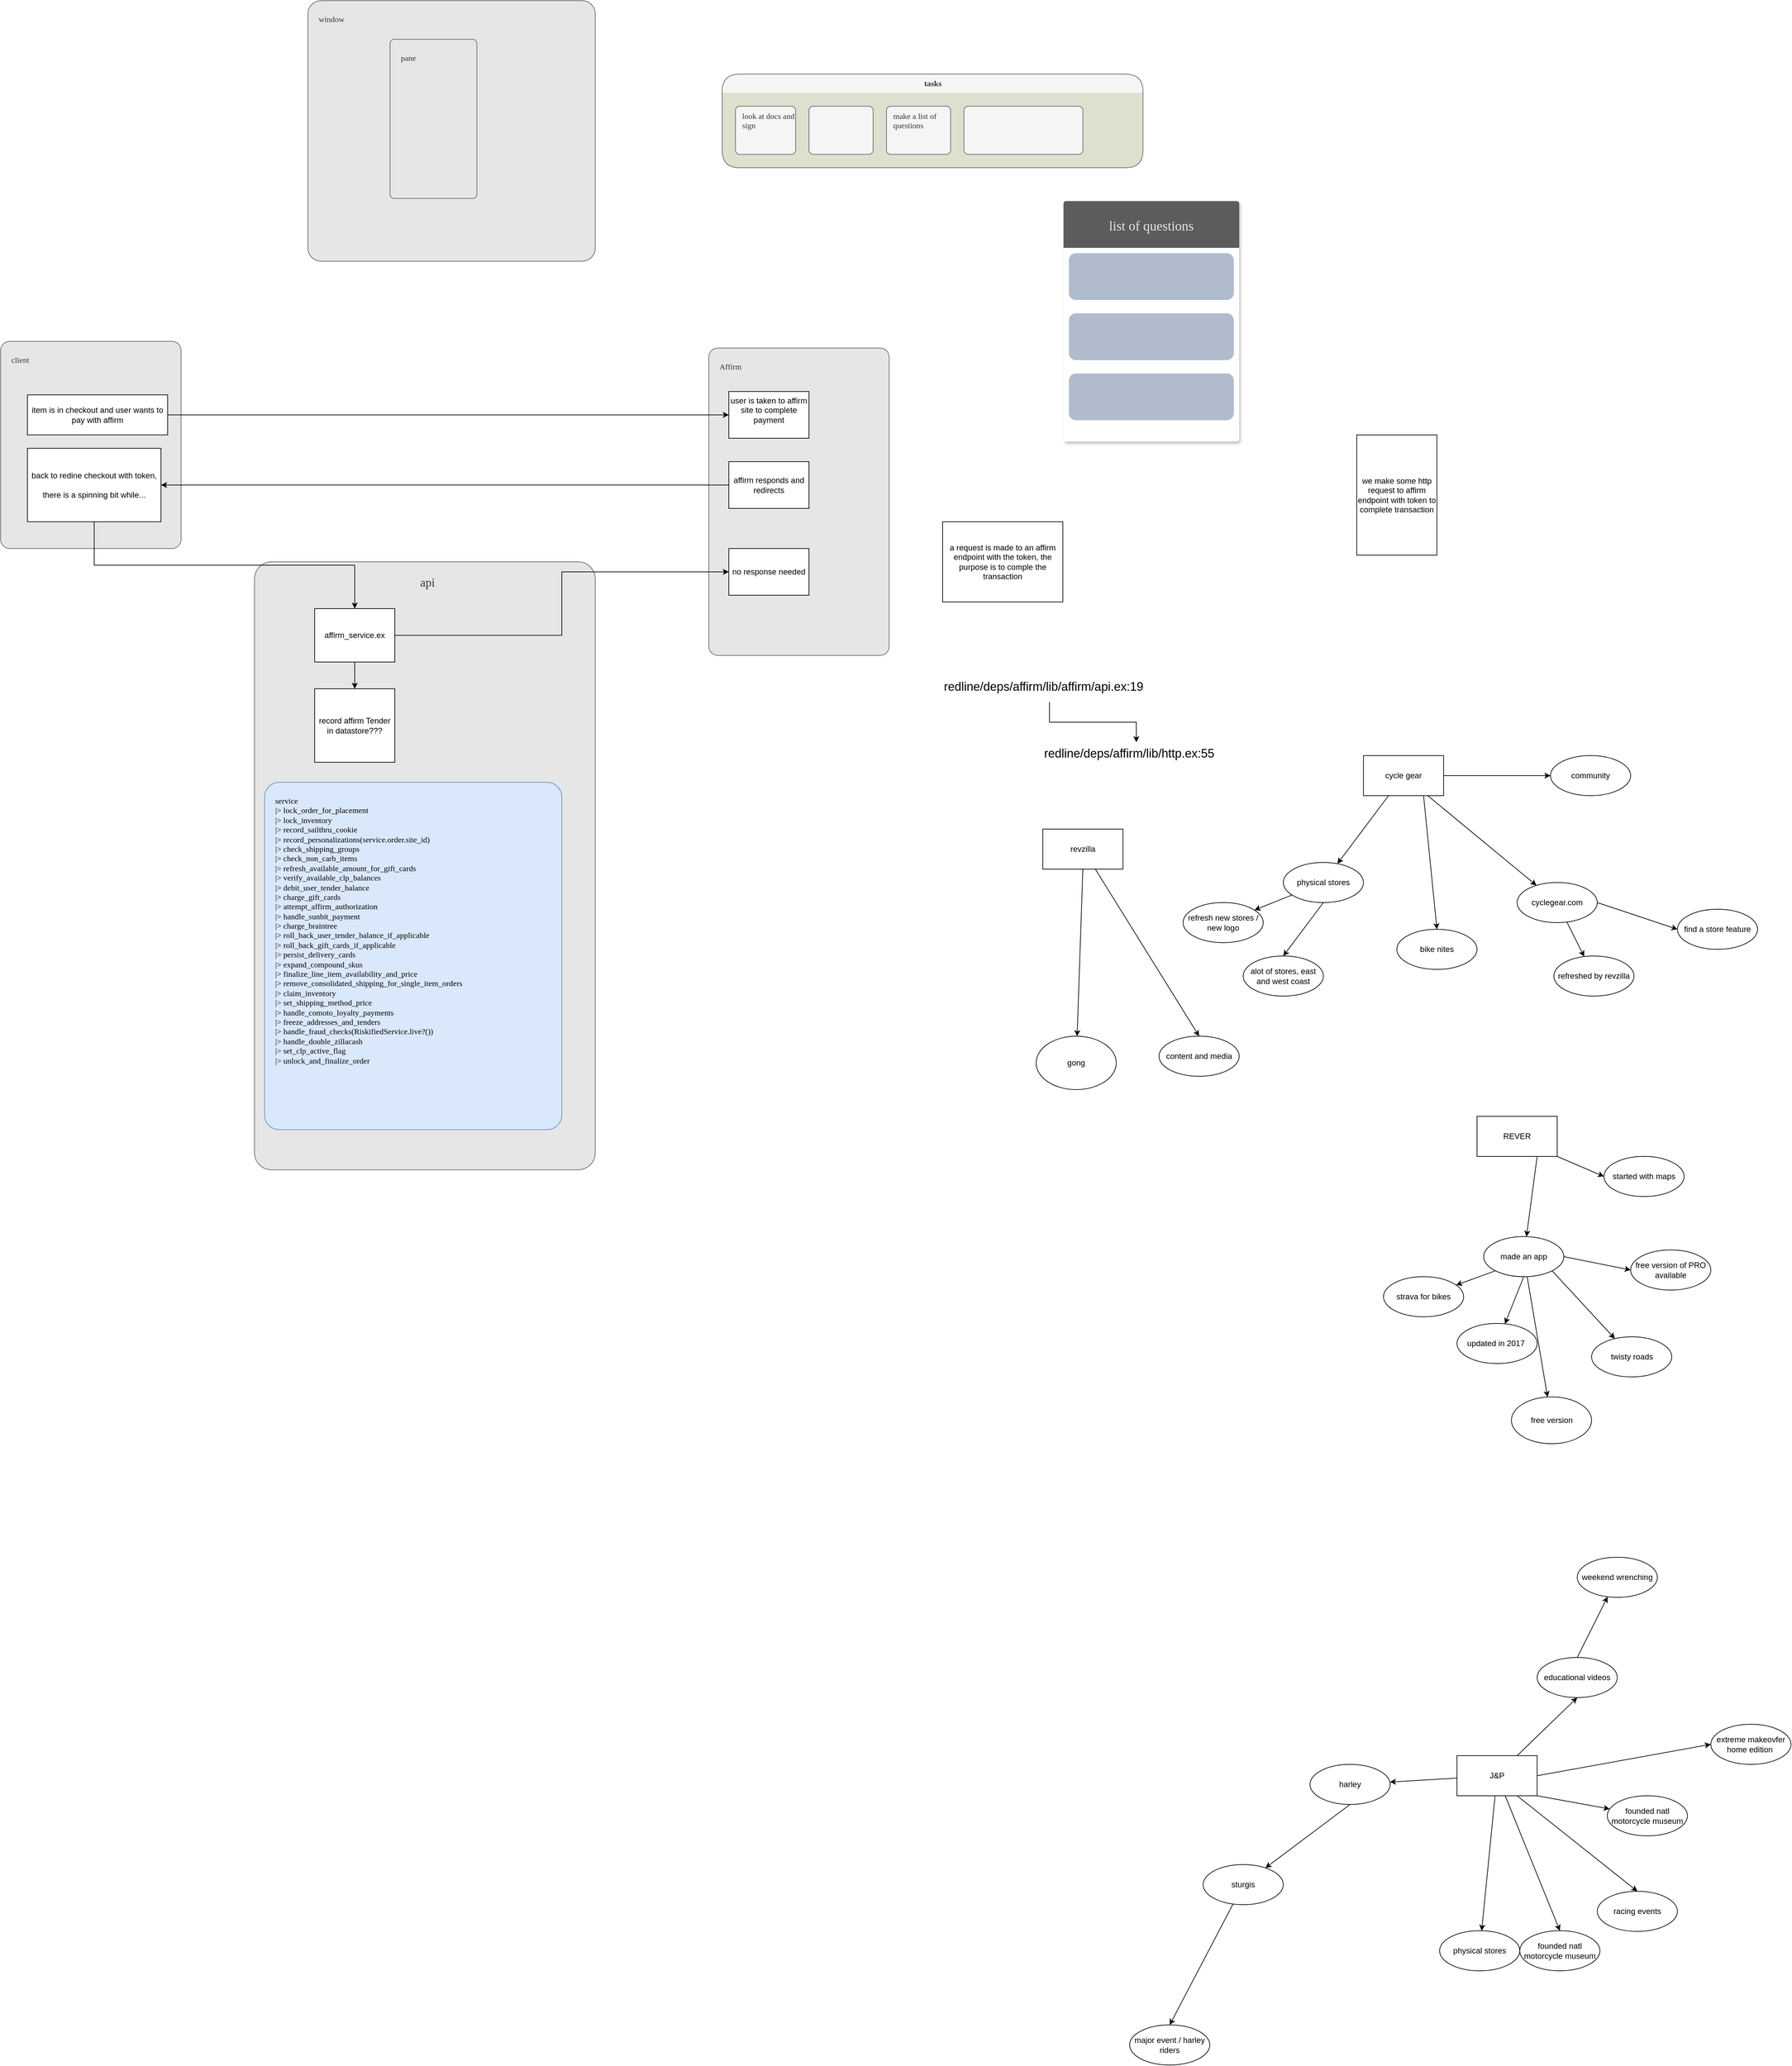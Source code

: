 <mxfile version="14.8.6" type="github" pages="2">
  <diagram id="C5RBs43oDa-KdzZeNtuy" name="Page-1">
    <mxGraphModel dx="3220" dy="1247" grid="1" gridSize="10" guides="1" tooltips="1" connect="1" arrows="1" fold="1" page="1" pageScale="1" pageWidth="850" pageHeight="1100" math="0" shadow="0">
      <root>
        <mxCell id="WIyWlLk6GJQsqaUBKTNV-0" />
        <mxCell id="WIyWlLk6GJQsqaUBKTNV-1" parent="WIyWlLk6GJQsqaUBKTNV-0" />
        <mxCell id="ucrQczX7VRWxjf42sCM8-0" value="window" style="rounded=1;whiteSpace=wrap;html=1;fontStyle=0;arcSize=5;align=left;verticalAlign=top;spacingLeft=8;spacingTop=8;fontSize=12;fontColor=#333333;strokeColor=#666666;fillColor=#E6E6E6;spacingBottom=16;spacing=8;container=1;dropTarget=1;recursiveResize=1;collapsible=0;fontFamily=Merriweather sans;fontSource=https%3A%2F%2Ffonts.googleapis.com%2Fcss%3Ffamily%3DMerriweather%2Bsans;" parent="WIyWlLk6GJQsqaUBKTNV-1" vertex="1">
          <mxGeometry x="70" y="90" width="430" height="390" as="geometry" />
        </mxCell>
        <mxCell id="ucrQczX7VRWxjf42sCM8-2" value="pane" style="rounded=1;whiteSpace=wrap;html=1;fontStyle=0;arcSize=5;align=left;verticalAlign=top;spacingLeft=8;spacingTop=8;fontSize=12;fontColor=#333333;strokeColor=#666666;fillColor=#E6E6E6;spacingBottom=16;spacing=8;container=1;dropTarget=1;recursiveResize=0;collapsible=0;fontFamily=Merriweather sans;fontSource=https%3A%2F%2Ffonts.googleapis.com%2Fcss%3Ffamily%3DMerriweather%2Bsans;" parent="ucrQczX7VRWxjf42sCM8-0" vertex="1">
          <mxGeometry x="122.862" y="57.778" width="130.0" height="238.333" as="geometry" />
        </mxCell>
        <mxCell id="ucrQczX7VRWxjf42sCM8-10" value="tasks" style="swimlane;html=1;startSize=28;horizontal=1;childLayout=stackLayout;stackBorder=20;stackSpacing=20;resizeLast=0;resizeParent=1;fillColor=#f5f5f5;align=center;verticalAlign=middle;swimlaneLine=0;connectable=0;allowArrows=0;metaEdit=0;fontColor=#333333;strokeColor=#666666;swimlaneFillColor=#DCE0CE;resizeWidth=1;resizeHeight=1;autosize=1;collapsible=0;rounded=1;fontFamily=Merriweather sans;fontSource=https%3A%2F%2Ffonts.googleapis.com%2Fcss%3Ffamily%3DMerriweather%2Bsans;arcSize=31;" parent="WIyWlLk6GJQsqaUBKTNV-1" vertex="1">
          <mxGeometry x="690" y="200" width="630" height="140" as="geometry" />
        </mxCell>
        <mxCell id="ucrQczX7VRWxjf42sCM8-11" value="look at docs and sign" style="rounded=1;whiteSpace=wrap;html=1;fontSize=12;startSize=0;align=left;shadow=0;fontFamily=Merriweather sans;fontStyle=0;verticalAlign=top;strokeColor=#666666;fillColor=#f5f5f5;spacingTop=1;spacingLeft=8;arcSize=9;fontSource=https%3A%2F%2Ffonts.googleapis.com%2Fcss%3Ffamily%3DMerriweather%2Bsans;fontColor=#333333;" parent="ucrQczX7VRWxjf42sCM8-10" vertex="1">
          <mxGeometry x="20" y="48" width="90" height="72" as="geometry" />
        </mxCell>
        <mxCell id="ucrQczX7VRWxjf42sCM8-13" value="" style="rounded=1;whiteSpace=wrap;html=1;fontSize=12;startSize=0;align=left;labelPosition=center;verticalLabelPosition=middle;verticalAlign=top;shadow=0;fontFamily=Merriweather sans;fontStyle=0;strokeColor=#666666;fillColor=#f5f5f5;arcSize=9;spacingTop=1;spacingLeft=8;fontSource=https%3A%2F%2Ffonts.googleapis.com%2Fcss%3Ffamily%3DMerriweather%2Bsans;fontColor=#333333;" parent="ucrQczX7VRWxjf42sCM8-10" vertex="1">
          <mxGeometry x="130" y="48" width="96" height="72" as="geometry" />
        </mxCell>
        <mxCell id="ucrQczX7VRWxjf42sCM8-12" value="make a list of questions" style="rounded=1;whiteSpace=wrap;html=1;fontSize=12;startSize=0;align=left;labelPosition=center;verticalLabelPosition=middle;verticalAlign=top;shadow=0;fontFamily=Merriweather sans;fontStyle=0;strokeColor=#666666;fillColor=#f5f5f5;arcSize=9;spacingTop=1;spacingLeft=8;fontSource=https%3A%2F%2Ffonts.googleapis.com%2Fcss%3Ffamily%3DMerriweather%2Bsans;fontColor=#333333;" parent="ucrQczX7VRWxjf42sCM8-10" vertex="1">
          <mxGeometry x="246" y="48" width="96" height="72" as="geometry" />
        </mxCell>
        <mxCell id="ucrQczX7VRWxjf42sCM8-14" value="" style="rounded=1;whiteSpace=wrap;html=1;fontSize=12;startSize=0;align=left;shadow=0;fontFamily=Merriweather sans;fontStyle=0;verticalAlign=top;strokeColor=#666666;fillColor=#f5f5f5;spacingTop=1;spacingLeft=8;arcSize=9;fontSource=https%3A%2F%2Ffonts.googleapis.com%2Fcss%3Ffamily%3DMerriweather%2Bsans;fontColor=#333333;" parent="ucrQczX7VRWxjf42sCM8-10" vertex="1">
          <mxGeometry x="362" y="48" width="178" height="72" as="geometry" />
        </mxCell>
        <mxCell id="ucrQczX7VRWxjf42sCM8-1" value="client" style="rounded=1;whiteSpace=wrap;html=1;fontStyle=0;arcSize=5;align=left;verticalAlign=top;spacingLeft=8;spacingTop=8;fontSize=12;fontColor=#333333;strokeColor=#666666;fillColor=#E6E6E6;spacingBottom=16;spacing=8;container=1;dropTarget=1;recursiveResize=0;collapsible=0;fontFamily=Merriweather sans;fontSource=https%3A%2F%2Ffonts.googleapis.com%2Fcss%3Ffamily%3DMerriweather%2Bsans;" parent="WIyWlLk6GJQsqaUBKTNV-1" vertex="1">
          <mxGeometry x="-390" y="600" width="270" height="310" as="geometry" />
        </mxCell>
        <mxCell id="HGGsZnnmCe_OoL_0t8II-2" value="item is in checkout and user wants to pay with affirm" style="rounded=0;whiteSpace=wrap;html=1;" vertex="1" parent="ucrQczX7VRWxjf42sCM8-1">
          <mxGeometry x="40" y="80" width="210" height="60" as="geometry" />
        </mxCell>
        <mxCell id="HGGsZnnmCe_OoL_0t8II-5" value="&lt;div&gt;back to redine checkout with token,&lt;/div&gt;&lt;div&gt;&lt;br&gt;&lt;/div&gt;&lt;div&gt;there is a spinning bit while...&lt;br&gt;&lt;/div&gt;" style="rounded=0;whiteSpace=wrap;html=1;" vertex="1" parent="ucrQczX7VRWxjf42sCM8-1">
          <mxGeometry x="40" y="160" width="200" height="110" as="geometry" />
        </mxCell>
        <mxCell id="ucrQczX7VRWxjf42sCM8-15" value="list of questions" style="swimlane;html=0;startSize=70;childLayout=stackLayout;horizontalStack=0;stackBorder=8;stackSpacing=20;resizeLast=0;resizeParent=1;swimlaneLine=0;swimlaneFillColor=#ffffff;dropTarget=1;collapsible=0;container=1;verticalAlign=middle;fontSize=20;fontStyle=0;labelPosition=center;verticalLabelPosition=middle;align=center;fillColor=#5C5C5C;rounded=1;arcSize=2;fontColor=#E6E6E6;autosize=0;strokeWidth=6;perimeterSpacing=1;horizontal=1;allowArrows=0;strokeColor=none;shadow=1;fontFamily=Merriweather sans;fontSource=https%3A%2F%2Ffonts.googleapis.com%2Fcss%3Ffamily%3DMerriweather%2Bsans;" parent="WIyWlLk6GJQsqaUBKTNV-1" vertex="1">
          <mxGeometry x="1201" y="390" width="263" height="360" as="geometry" />
        </mxCell>
        <mxCell id="ucrQczX7VRWxjf42sCM8-21" value="" style="rounded=1;whiteSpace=wrap;html=1;fontSize=12;align=left;strokeColor=none;fillColor=#B0BCCC;verticalAlign=top;" parent="ucrQczX7VRWxjf42sCM8-15" vertex="1">
          <mxGeometry x="8" y="78" width="247" height="70" as="geometry" />
        </mxCell>
        <mxCell id="ucrQczX7VRWxjf42sCM8-18" value="" style="rounded=1;whiteSpace=wrap;html=1;fontSize=12;align=left;strokeColor=none;fillColor=#B0BCCC;verticalAlign=top;" parent="ucrQczX7VRWxjf42sCM8-15" vertex="1">
          <mxGeometry x="8" y="168" width="247" height="70" as="geometry" />
        </mxCell>
        <mxCell id="ucrQczX7VRWxjf42sCM8-20" value="" style="rounded=1;whiteSpace=wrap;html=1;fontSize=12;align=left;strokeColor=none;fillColor=#B0BCCC;verticalAlign=top;" parent="ucrQczX7VRWxjf42sCM8-15" vertex="1">
          <mxGeometry x="8" y="258" width="247" height="70" as="geometry" />
        </mxCell>
        <mxCell id="CDL5uqWcp8OkEE5-c-8O-3" style="rounded=0;orthogonalLoop=1;jettySize=auto;html=1;exitX=0.5;exitY=1;exitDx=0;exitDy=0;" parent="WIyWlLk6GJQsqaUBKTNV-1" source="CDL5uqWcp8OkEE5-c-8O-0" target="CDL5uqWcp8OkEE5-c-8O-2" edge="1">
          <mxGeometry relative="1" as="geometry" />
        </mxCell>
        <mxCell id="CDL5uqWcp8OkEE5-c-8O-5" style="edgeStyle=none;rounded=0;orthogonalLoop=1;jettySize=auto;html=1;entryX=0.5;entryY=0;entryDx=0;entryDy=0;" parent="WIyWlLk6GJQsqaUBKTNV-1" source="CDL5uqWcp8OkEE5-c-8O-0" target="CDL5uqWcp8OkEE5-c-8O-4" edge="1">
          <mxGeometry relative="1" as="geometry" />
        </mxCell>
        <mxCell id="CDL5uqWcp8OkEE5-c-8O-0" value="revzilla&lt;br&gt;" style="rounded=0;whiteSpace=wrap;html=1;" parent="WIyWlLk6GJQsqaUBKTNV-1" vertex="1">
          <mxGeometry x="1170" y="1330" width="120" height="60" as="geometry" />
        </mxCell>
        <mxCell id="CDL5uqWcp8OkEE5-c-8O-2" value="gong&lt;br&gt;" style="ellipse;whiteSpace=wrap;html=1;fontFamily=Helvetica;fontSize=12;fontColor=#000000;align=center;strokeColor=#000000;fillColor=#ffffff;" parent="WIyWlLk6GJQsqaUBKTNV-1" vertex="1">
          <mxGeometry x="1160" y="1640" width="120" height="80" as="geometry" />
        </mxCell>
        <mxCell id="CDL5uqWcp8OkEE5-c-8O-4" value="content and media" style="ellipse;whiteSpace=wrap;html=1;fontFamily=Helvetica;fontSize=12;fontColor=#000000;align=center;strokeColor=#000000;fillColor=#ffffff;" parent="WIyWlLk6GJQsqaUBKTNV-1" vertex="1">
          <mxGeometry x="1344" y="1640" width="120" height="60" as="geometry" />
        </mxCell>
        <mxCell id="CDL5uqWcp8OkEE5-c-8O-9" value="" style="edgeStyle=none;rounded=0;orthogonalLoop=1;jettySize=auto;html=1;" parent="WIyWlLk6GJQsqaUBKTNV-1" source="CDL5uqWcp8OkEE5-c-8O-6" target="CDL5uqWcp8OkEE5-c-8O-8" edge="1">
          <mxGeometry relative="1" as="geometry" />
        </mxCell>
        <mxCell id="CDL5uqWcp8OkEE5-c-8O-13" style="edgeStyle=none;rounded=0;orthogonalLoop=1;jettySize=auto;html=1;exitX=0.75;exitY=1;exitDx=0;exitDy=0;entryX=0.5;entryY=0;entryDx=0;entryDy=0;" parent="WIyWlLk6GJQsqaUBKTNV-1" source="CDL5uqWcp8OkEE5-c-8O-6" target="CDL5uqWcp8OkEE5-c-8O-10" edge="1">
          <mxGeometry relative="1" as="geometry" />
        </mxCell>
        <mxCell id="CDL5uqWcp8OkEE5-c-8O-17" style="edgeStyle=none;rounded=0;orthogonalLoop=1;jettySize=auto;html=1;entryX=0;entryY=0.5;entryDx=0;entryDy=0;" parent="WIyWlLk6GJQsqaUBKTNV-1" source="CDL5uqWcp8OkEE5-c-8O-6" target="CDL5uqWcp8OkEE5-c-8O-11" edge="1">
          <mxGeometry relative="1" as="geometry" />
        </mxCell>
        <mxCell id="CDL5uqWcp8OkEE5-c-8O-19" value="" style="edgeStyle=none;rounded=0;orthogonalLoop=1;jettySize=auto;html=1;" parent="WIyWlLk6GJQsqaUBKTNV-1" source="CDL5uqWcp8OkEE5-c-8O-6" target="CDL5uqWcp8OkEE5-c-8O-18" edge="1">
          <mxGeometry relative="1" as="geometry" />
        </mxCell>
        <mxCell id="CDL5uqWcp8OkEE5-c-8O-6" value="cycle gear" style="rounded=0;whiteSpace=wrap;html=1;" parent="WIyWlLk6GJQsqaUBKTNV-1" vertex="1">
          <mxGeometry x="1650" y="1220" width="120" height="60" as="geometry" />
        </mxCell>
        <mxCell id="CDL5uqWcp8OkEE5-c-8O-14" style="edgeStyle=none;rounded=0;orthogonalLoop=1;jettySize=auto;html=1;exitX=0.5;exitY=1;exitDx=0;exitDy=0;entryX=0.5;entryY=0;entryDx=0;entryDy=0;" parent="WIyWlLk6GJQsqaUBKTNV-1" source="CDL5uqWcp8OkEE5-c-8O-8" target="CDL5uqWcp8OkEE5-c-8O-12" edge="1">
          <mxGeometry relative="1" as="geometry" />
        </mxCell>
        <mxCell id="CDL5uqWcp8OkEE5-c-8O-25" value="" style="edgeStyle=none;rounded=0;orthogonalLoop=1;jettySize=auto;html=1;" parent="WIyWlLk6GJQsqaUBKTNV-1" source="CDL5uqWcp8OkEE5-c-8O-8" target="CDL5uqWcp8OkEE5-c-8O-24" edge="1">
          <mxGeometry relative="1" as="geometry" />
        </mxCell>
        <mxCell id="CDL5uqWcp8OkEE5-c-8O-8" value="physical stores" style="ellipse;whiteSpace=wrap;html=1;rounded=0;" parent="WIyWlLk6GJQsqaUBKTNV-1" vertex="1">
          <mxGeometry x="1530" y="1380" width="120" height="60" as="geometry" />
        </mxCell>
        <mxCell id="CDL5uqWcp8OkEE5-c-8O-10" value="bike nites" style="ellipse;whiteSpace=wrap;html=1;rounded=0;" parent="WIyWlLk6GJQsqaUBKTNV-1" vertex="1">
          <mxGeometry x="1700" y="1480" width="120" height="60" as="geometry" />
        </mxCell>
        <mxCell id="CDL5uqWcp8OkEE5-c-8O-11" value="community" style="ellipse;whiteSpace=wrap;html=1;rounded=0;" parent="WIyWlLk6GJQsqaUBKTNV-1" vertex="1">
          <mxGeometry x="1930" y="1220" width="120" height="60" as="geometry" />
        </mxCell>
        <mxCell id="CDL5uqWcp8OkEE5-c-8O-12" value="alot of stores, east and west coast" style="ellipse;whiteSpace=wrap;html=1;rounded=0;" parent="WIyWlLk6GJQsqaUBKTNV-1" vertex="1">
          <mxGeometry x="1470" y="1520" width="120" height="60" as="geometry" />
        </mxCell>
        <mxCell id="CDL5uqWcp8OkEE5-c-8O-21" value="" style="edgeStyle=none;rounded=0;orthogonalLoop=1;jettySize=auto;html=1;" parent="WIyWlLk6GJQsqaUBKTNV-1" source="CDL5uqWcp8OkEE5-c-8O-18" target="CDL5uqWcp8OkEE5-c-8O-20" edge="1">
          <mxGeometry relative="1" as="geometry" />
        </mxCell>
        <mxCell id="CDL5uqWcp8OkEE5-c-8O-23" style="edgeStyle=none;rounded=0;orthogonalLoop=1;jettySize=auto;html=1;exitX=1;exitY=0.5;exitDx=0;exitDy=0;entryX=0;entryY=0.5;entryDx=0;entryDy=0;" parent="WIyWlLk6GJQsqaUBKTNV-1" source="CDL5uqWcp8OkEE5-c-8O-18" target="CDL5uqWcp8OkEE5-c-8O-22" edge="1">
          <mxGeometry relative="1" as="geometry" />
        </mxCell>
        <mxCell id="CDL5uqWcp8OkEE5-c-8O-18" value="cyclegear.com" style="ellipse;whiteSpace=wrap;html=1;rounded=0;" parent="WIyWlLk6GJQsqaUBKTNV-1" vertex="1">
          <mxGeometry x="1880" y="1410" width="120" height="60" as="geometry" />
        </mxCell>
        <mxCell id="CDL5uqWcp8OkEE5-c-8O-20" value="refreshed by revzilla" style="ellipse;whiteSpace=wrap;html=1;rounded=0;" parent="WIyWlLk6GJQsqaUBKTNV-1" vertex="1">
          <mxGeometry x="1935" y="1520" width="120" height="60" as="geometry" />
        </mxCell>
        <mxCell id="CDL5uqWcp8OkEE5-c-8O-22" value="find a store feature" style="ellipse;whiteSpace=wrap;html=1;rounded=0;" parent="WIyWlLk6GJQsqaUBKTNV-1" vertex="1">
          <mxGeometry x="2120" y="1450" width="120" height="60" as="geometry" />
        </mxCell>
        <mxCell id="CDL5uqWcp8OkEE5-c-8O-24" value="refresh new stores / new logo" style="ellipse;whiteSpace=wrap;html=1;rounded=0;" parent="WIyWlLk6GJQsqaUBKTNV-1" vertex="1">
          <mxGeometry x="1380" y="1440" width="120" height="60" as="geometry" />
        </mxCell>
        <mxCell id="CDL5uqWcp8OkEE5-c-8O-28" value="" style="edgeStyle=none;rounded=0;orthogonalLoop=1;jettySize=auto;html=1;" parent="WIyWlLk6GJQsqaUBKTNV-1" source="CDL5uqWcp8OkEE5-c-8O-26" target="CDL5uqWcp8OkEE5-c-8O-27" edge="1">
          <mxGeometry relative="1" as="geometry" />
        </mxCell>
        <mxCell id="CDL5uqWcp8OkEE5-c-8O-31" value="" style="edgeStyle=none;rounded=0;orthogonalLoop=1;jettySize=auto;html=1;" parent="WIyWlLk6GJQsqaUBKTNV-1" source="CDL5uqWcp8OkEE5-c-8O-26" target="CDL5uqWcp8OkEE5-c-8O-30" edge="1">
          <mxGeometry relative="1" as="geometry" />
        </mxCell>
        <mxCell id="CDL5uqWcp8OkEE5-c-8O-34" style="edgeStyle=none;rounded=0;orthogonalLoop=1;jettySize=auto;html=1;exitX=0.75;exitY=1;exitDx=0;exitDy=0;entryX=0.5;entryY=0;entryDx=0;entryDy=0;" parent="WIyWlLk6GJQsqaUBKTNV-1" source="CDL5uqWcp8OkEE5-c-8O-26" target="CDL5uqWcp8OkEE5-c-8O-32" edge="1">
          <mxGeometry relative="1" as="geometry" />
        </mxCell>
        <mxCell id="CDL5uqWcp8OkEE5-c-8O-61" style="edgeStyle=none;rounded=0;orthogonalLoop=1;jettySize=auto;html=1;exitX=1;exitY=1;exitDx=0;exitDy=0;" parent="WIyWlLk6GJQsqaUBKTNV-1" source="CDL5uqWcp8OkEE5-c-8O-26" target="CDL5uqWcp8OkEE5-c-8O-37" edge="1">
          <mxGeometry relative="1" as="geometry" />
        </mxCell>
        <mxCell id="CDL5uqWcp8OkEE5-c-8O-63" style="edgeStyle=none;rounded=0;orthogonalLoop=1;jettySize=auto;html=1;entryX=0.5;entryY=0;entryDx=0;entryDy=0;" parent="WIyWlLk6GJQsqaUBKTNV-1" source="CDL5uqWcp8OkEE5-c-8O-26" target="CDL5uqWcp8OkEE5-c-8O-38" edge="1">
          <mxGeometry relative="1" as="geometry" />
        </mxCell>
        <mxCell id="sypM5k2JF5nkLfDKtWJV-2" style="edgeStyle=none;rounded=0;orthogonalLoop=1;jettySize=auto;html=1;exitX=1;exitY=0.5;exitDx=0;exitDy=0;entryX=0;entryY=0.5;entryDx=0;entryDy=0;" parent="WIyWlLk6GJQsqaUBKTNV-1" source="CDL5uqWcp8OkEE5-c-8O-26" target="CDL5uqWcp8OkEE5-c-8O-39" edge="1">
          <mxGeometry relative="1" as="geometry" />
        </mxCell>
        <mxCell id="sypM5k2JF5nkLfDKtWJV-3" style="edgeStyle=none;rounded=0;orthogonalLoop=1;jettySize=auto;html=1;exitX=0.75;exitY=0;exitDx=0;exitDy=0;entryX=0.5;entryY=1;entryDx=0;entryDy=0;" parent="WIyWlLk6GJQsqaUBKTNV-1" source="CDL5uqWcp8OkEE5-c-8O-26" target="CDL5uqWcp8OkEE5-c-8O-41" edge="1">
          <mxGeometry relative="1" as="geometry" />
        </mxCell>
        <mxCell id="CDL5uqWcp8OkEE5-c-8O-26" value="J&amp;amp;P" style="rounded=0;whiteSpace=wrap;html=1;" parent="WIyWlLk6GJQsqaUBKTNV-1" vertex="1">
          <mxGeometry x="1790" y="2717" width="120" height="60" as="geometry" />
        </mxCell>
        <mxCell id="CDL5uqWcp8OkEE5-c-8O-62" style="edgeStyle=none;rounded=0;orthogonalLoop=1;jettySize=auto;html=1;exitX=0.5;exitY=1;exitDx=0;exitDy=0;" parent="WIyWlLk6GJQsqaUBKTNV-1" source="CDL5uqWcp8OkEE5-c-8O-27" target="CDL5uqWcp8OkEE5-c-8O-35" edge="1">
          <mxGeometry relative="1" as="geometry" />
        </mxCell>
        <mxCell id="CDL5uqWcp8OkEE5-c-8O-27" value="harley" style="ellipse;whiteSpace=wrap;html=1;rounded=0;" parent="WIyWlLk6GJQsqaUBKTNV-1" vertex="1">
          <mxGeometry x="1570" y="2730" width="120" height="60" as="geometry" />
        </mxCell>
        <mxCell id="CDL5uqWcp8OkEE5-c-8O-30" value="physical stores" style="ellipse;whiteSpace=wrap;html=1;rounded=0;" parent="WIyWlLk6GJQsqaUBKTNV-1" vertex="1">
          <mxGeometry x="1764" y="2979" width="120" height="60" as="geometry" />
        </mxCell>
        <mxCell id="CDL5uqWcp8OkEE5-c-8O-32" value="racing events" style="ellipse;whiteSpace=wrap;html=1;rounded=0;" parent="WIyWlLk6GJQsqaUBKTNV-1" vertex="1">
          <mxGeometry x="2000" y="2920" width="120" height="60" as="geometry" />
        </mxCell>
        <mxCell id="CDL5uqWcp8OkEE5-c-8O-60" style="edgeStyle=none;rounded=0;orthogonalLoop=1;jettySize=auto;html=1;entryX=0.5;entryY=0;entryDx=0;entryDy=0;" parent="WIyWlLk6GJQsqaUBKTNV-1" source="CDL5uqWcp8OkEE5-c-8O-35" target="CDL5uqWcp8OkEE5-c-8O-36" edge="1">
          <mxGeometry relative="1" as="geometry" />
        </mxCell>
        <mxCell id="CDL5uqWcp8OkEE5-c-8O-35" value="sturgis" style="ellipse;whiteSpace=wrap;html=1;rounded=0;" parent="WIyWlLk6GJQsqaUBKTNV-1" vertex="1">
          <mxGeometry x="1410" y="2880" width="120" height="60" as="geometry" />
        </mxCell>
        <mxCell id="CDL5uqWcp8OkEE5-c-8O-36" value="major event / harley riders" style="ellipse;whiteSpace=wrap;html=1;rounded=0;" parent="WIyWlLk6GJQsqaUBKTNV-1" vertex="1">
          <mxGeometry x="1300" y="3120" width="120" height="60" as="geometry" />
        </mxCell>
        <mxCell id="CDL5uqWcp8OkEE5-c-8O-37" value="founded natl motorcycle museum" style="ellipse;whiteSpace=wrap;html=1;rounded=0;" parent="WIyWlLk6GJQsqaUBKTNV-1" vertex="1">
          <mxGeometry x="2015" y="2777" width="120" height="60" as="geometry" />
        </mxCell>
        <mxCell id="CDL5uqWcp8OkEE5-c-8O-38" value="founded natl motorcycle museum" style="ellipse;whiteSpace=wrap;html=1;rounded=0;" parent="WIyWlLk6GJQsqaUBKTNV-1" vertex="1">
          <mxGeometry x="1884" y="2979" width="120" height="60" as="geometry" />
        </mxCell>
        <mxCell id="CDL5uqWcp8OkEE5-c-8O-39" value="extreme makeovfer home edition&amp;nbsp;" style="ellipse;whiteSpace=wrap;html=1;rounded=0;" parent="WIyWlLk6GJQsqaUBKTNV-1" vertex="1">
          <mxGeometry x="2170" y="2670" width="120" height="60" as="geometry" />
        </mxCell>
        <mxCell id="CDL5uqWcp8OkEE5-c-8O-40" value="weekend wrenching" style="ellipse;whiteSpace=wrap;html=1;rounded=0;" parent="WIyWlLk6GJQsqaUBKTNV-1" vertex="1">
          <mxGeometry x="1970" y="2420" width="120" height="60" as="geometry" />
        </mxCell>
        <mxCell id="sypM5k2JF5nkLfDKtWJV-4" style="edgeStyle=none;rounded=0;orthogonalLoop=1;jettySize=auto;html=1;exitX=0.5;exitY=0;exitDx=0;exitDy=0;" parent="WIyWlLk6GJQsqaUBKTNV-1" source="CDL5uqWcp8OkEE5-c-8O-41" target="CDL5uqWcp8OkEE5-c-8O-40" edge="1">
          <mxGeometry relative="1" as="geometry" />
        </mxCell>
        <mxCell id="CDL5uqWcp8OkEE5-c-8O-41" value="educational videos" style="ellipse;whiteSpace=wrap;html=1;rounded=0;" parent="WIyWlLk6GJQsqaUBKTNV-1" vertex="1">
          <mxGeometry x="1910" y="2570" width="120" height="60" as="geometry" />
        </mxCell>
        <mxCell id="CDL5uqWcp8OkEE5-c-8O-45" style="edgeStyle=none;rounded=0;orthogonalLoop=1;jettySize=auto;html=1;exitX=1;exitY=1;exitDx=0;exitDy=0;entryX=0;entryY=0.5;entryDx=0;entryDy=0;" parent="WIyWlLk6GJQsqaUBKTNV-1" source="CDL5uqWcp8OkEE5-c-8O-43" target="CDL5uqWcp8OkEE5-c-8O-44" edge="1">
          <mxGeometry relative="1" as="geometry" />
        </mxCell>
        <mxCell id="CDL5uqWcp8OkEE5-c-8O-52" style="edgeStyle=none;rounded=0;orthogonalLoop=1;jettySize=auto;html=1;exitX=0.75;exitY=1;exitDx=0;exitDy=0;" parent="WIyWlLk6GJQsqaUBKTNV-1" source="CDL5uqWcp8OkEE5-c-8O-43" target="CDL5uqWcp8OkEE5-c-8O-46" edge="1">
          <mxGeometry relative="1" as="geometry" />
        </mxCell>
        <mxCell id="CDL5uqWcp8OkEE5-c-8O-43" value="REVER" style="rounded=0;whiteSpace=wrap;html=1;" parent="WIyWlLk6GJQsqaUBKTNV-1" vertex="1">
          <mxGeometry x="1820" y="1760" width="120" height="60" as="geometry" />
        </mxCell>
        <mxCell id="CDL5uqWcp8OkEE5-c-8O-44" value="started with maps" style="ellipse;whiteSpace=wrap;html=1;rounded=0;" parent="WIyWlLk6GJQsqaUBKTNV-1" vertex="1">
          <mxGeometry x="2010" y="1820" width="120" height="60" as="geometry" />
        </mxCell>
        <mxCell id="CDL5uqWcp8OkEE5-c-8O-48" value="" style="edgeStyle=none;rounded=0;orthogonalLoop=1;jettySize=auto;html=1;" parent="WIyWlLk6GJQsqaUBKTNV-1" source="CDL5uqWcp8OkEE5-c-8O-46" target="CDL5uqWcp8OkEE5-c-8O-47" edge="1">
          <mxGeometry relative="1" as="geometry" />
        </mxCell>
        <mxCell id="CDL5uqWcp8OkEE5-c-8O-51" style="edgeStyle=none;rounded=0;orthogonalLoop=1;jettySize=auto;html=1;exitX=0;exitY=1;exitDx=0;exitDy=0;" parent="WIyWlLk6GJQsqaUBKTNV-1" source="CDL5uqWcp8OkEE5-c-8O-46" target="CDL5uqWcp8OkEE5-c-8O-49" edge="1">
          <mxGeometry relative="1" as="geometry" />
        </mxCell>
        <mxCell id="CDL5uqWcp8OkEE5-c-8O-54" style="edgeStyle=none;rounded=0;orthogonalLoop=1;jettySize=auto;html=1;exitX=0.5;exitY=1;exitDx=0;exitDy=0;" parent="WIyWlLk6GJQsqaUBKTNV-1" source="CDL5uqWcp8OkEE5-c-8O-46" target="CDL5uqWcp8OkEE5-c-8O-53" edge="1">
          <mxGeometry relative="1" as="geometry" />
        </mxCell>
        <mxCell id="CDL5uqWcp8OkEE5-c-8O-56" style="edgeStyle=none;rounded=0;orthogonalLoop=1;jettySize=auto;html=1;exitX=1;exitY=1;exitDx=0;exitDy=0;" parent="WIyWlLk6GJQsqaUBKTNV-1" source="CDL5uqWcp8OkEE5-c-8O-46" target="CDL5uqWcp8OkEE5-c-8O-55" edge="1">
          <mxGeometry relative="1" as="geometry" />
        </mxCell>
        <mxCell id="sypM5k2JF5nkLfDKtWJV-0" style="rounded=0;orthogonalLoop=1;jettySize=auto;html=1;exitX=1;exitY=0.5;exitDx=0;exitDy=0;entryX=0;entryY=0.5;entryDx=0;entryDy=0;" parent="WIyWlLk6GJQsqaUBKTNV-1" source="CDL5uqWcp8OkEE5-c-8O-46" target="CDL5uqWcp8OkEE5-c-8O-58" edge="1">
          <mxGeometry relative="1" as="geometry" />
        </mxCell>
        <mxCell id="CDL5uqWcp8OkEE5-c-8O-46" value="made an app" style="ellipse;whiteSpace=wrap;html=1;rounded=0;" parent="WIyWlLk6GJQsqaUBKTNV-1" vertex="1">
          <mxGeometry x="1830" y="1940" width="120" height="60" as="geometry" />
        </mxCell>
        <mxCell id="CDL5uqWcp8OkEE5-c-8O-47" value="free version&lt;br&gt;" style="ellipse;whiteSpace=wrap;html=1;rounded=0;" parent="WIyWlLk6GJQsqaUBKTNV-1" vertex="1">
          <mxGeometry x="1871.5" y="2180" width="120" height="70" as="geometry" />
        </mxCell>
        <mxCell id="CDL5uqWcp8OkEE5-c-8O-49" value="strava for bikes" style="ellipse;whiteSpace=wrap;html=1;rounded=0;" parent="WIyWlLk6GJQsqaUBKTNV-1" vertex="1">
          <mxGeometry x="1680" y="2000" width="120" height="60" as="geometry" />
        </mxCell>
        <mxCell id="CDL5uqWcp8OkEE5-c-8O-53" value="updated in 2017&amp;nbsp;" style="ellipse;whiteSpace=wrap;html=1;rounded=0;" parent="WIyWlLk6GJQsqaUBKTNV-1" vertex="1">
          <mxGeometry x="1790" y="2070" width="120" height="60" as="geometry" />
        </mxCell>
        <mxCell id="CDL5uqWcp8OkEE5-c-8O-55" value="twisty roads" style="ellipse;whiteSpace=wrap;html=1;rounded=0;" parent="WIyWlLk6GJQsqaUBKTNV-1" vertex="1">
          <mxGeometry x="1991.5" y="2090" width="120" height="60" as="geometry" />
        </mxCell>
        <mxCell id="CDL5uqWcp8OkEE5-c-8O-58" value="free version of PRO available" style="ellipse;whiteSpace=wrap;html=1;rounded=0;" parent="WIyWlLk6GJQsqaUBKTNV-1" vertex="1">
          <mxGeometry x="2050" y="1960" width="120" height="60" as="geometry" />
        </mxCell>
        <mxCell id="HGGsZnnmCe_OoL_0t8II-7" value="a request is made to an affirm endpoint with the token, the purpose is to comple the transaction" style="rounded=0;whiteSpace=wrap;html=1;" vertex="1" parent="WIyWlLk6GJQsqaUBKTNV-1">
          <mxGeometry x="1020" y="870" width="180" height="120" as="geometry" />
        </mxCell>
        <mxCell id="HGGsZnnmCe_OoL_0t8II-18" value="api" style="rounded=1;whiteSpace=wrap;html=1;fontStyle=0;arcSize=5;align=center;verticalAlign=top;spacingLeft=8;spacingTop=8;fontSize=18;fontColor=#333333;strokeColor=#666666;fillColor=#E6E6E6;spacingBottom=16;spacing=8;container=1;dropTarget=1;recursiveResize=0;collapsible=0;fontFamily=Merriweather sans;fontSource=https%3A%2F%2Ffonts.googleapis.com%2Fcss%3Ffamily%3DMerriweather%2Bsans;movable=1;resizable=1;rotatable=1;deletable=1;editable=1;connectable=1;" vertex="1" parent="WIyWlLk6GJQsqaUBKTNV-1">
          <mxGeometry x="-10" y="930" width="510" height="910" as="geometry" />
        </mxCell>
        <mxCell id="HGGsZnnmCe_OoL_0t8II-31" value="record affirm Tender in datastore???" style="rounded=0;whiteSpace=wrap;html=1;" vertex="1" parent="HGGsZnnmCe_OoL_0t8II-18">
          <mxGeometry x="90" y="190" width="120" height="110" as="geometry" />
        </mxCell>
        <mxCell id="HGGsZnnmCe_OoL_0t8II-36" style="edgeStyle=orthogonalEdgeStyle;rounded=0;orthogonalLoop=1;jettySize=auto;html=1;exitX=0.5;exitY=1;exitDx=0;exitDy=0;entryX=0.5;entryY=0;entryDx=0;entryDy=0;fontSize=18;" edge="1" parent="HGGsZnnmCe_OoL_0t8II-18" source="HGGsZnnmCe_OoL_0t8II-35" target="HGGsZnnmCe_OoL_0t8II-31">
          <mxGeometry relative="1" as="geometry" />
        </mxCell>
        <UserObject label="affirm_service.ex" link="https://github.com/revzilla/monorepo/blob/c35e489db26d38f915f557a91d40f0ba14302956/redline/apps/redline_web_store/web/services/affirm_service.ex#L17" id="HGGsZnnmCe_OoL_0t8II-35">
          <mxCell style="rounded=0;whiteSpace=wrap;html=1;movable=1;resizable=1;rotatable=1;deletable=1;editable=1;connectable=1;" vertex="1" parent="HGGsZnnmCe_OoL_0t8II-18">
            <mxGeometry x="90" y="70" width="120" height="80" as="geometry" />
          </mxCell>
        </UserObject>
        <mxCell id="HGGsZnnmCe_OoL_0t8II-41" value="   service&lt;br/&gt;        |&amp;gt; lock_order_for_placement&lt;br/&gt;        |&amp;gt; lock_inventory&lt;br/&gt;        |&amp;gt; record_sailthru_cookie&lt;br/&gt;        |&amp;gt; record_personalizations(service.order.site_id)&lt;br/&gt;        |&amp;gt; check_shipping_groups&lt;br/&gt;        |&amp;gt; check_non_carb_items&lt;br/&gt;        |&amp;gt; refresh_available_amount_for_gift_cards&lt;br/&gt;        |&amp;gt; verify_available_clp_balances&lt;br/&gt;        |&amp;gt; debit_user_tender_balance&lt;br/&gt;        |&amp;gt; charge_gift_cards&lt;br/&gt;        |&amp;gt; attempt_affirm_authorization&lt;br/&gt;        |&amp;gt; handle_sunbit_payment&lt;br/&gt;        |&amp;gt; charge_braintree&lt;br/&gt;        |&amp;gt; roll_back_user_tender_balance_if_applicable&lt;br/&gt;        |&amp;gt; roll_back_gift_cards_if_applicable&lt;br/&gt;        |&amp;gt; persist_delivery_cards&lt;br/&gt;        |&amp;gt; expand_compound_skus&lt;br/&gt;        |&amp;gt; finalize_line_item_availability_and_price&lt;br/&gt;        |&amp;gt; remove_consolidated_shipping_for_single_item_orders&lt;br/&gt;        |&amp;gt; claim_inventory&lt;br/&gt;        |&amp;gt; set_shipping_method_price&lt;br/&gt;        |&amp;gt; handle_comoto_loyalty_payments&lt;br/&gt;        |&amp;gt; freeze_addresses_and_tenders&lt;br/&gt;        |&amp;gt; handle_fraud_checks(RiskifiedService.live?())&lt;br/&gt;        |&amp;gt; handle_double_zillacash&lt;br/&gt;        |&amp;gt; set_clp_active_flag&lt;br/&gt;        |&amp;gt; unlock_and_finalize_order&lt;br/&gt;" style="rounded=1;whiteSpace=wrap;html=1;fontStyle=0;arcSize=5;align=left;verticalAlign=top;spacingLeft=8;spacingTop=8;fontSize=12;strokeColor=#6c8ebf;fillColor=#dae8fc;spacingBottom=16;spacing=8;container=1;dropTarget=1;recursiveResize=0;collapsible=0;fontFamily=Merriweather sans;fontSource=https%3A%2F%2Ffonts.googleapis.com%2Fcss%3Ffamily%3DMerriweather%2Bsans;" vertex="1" parent="HGGsZnnmCe_OoL_0t8II-18">
          <mxGeometry x="15" y="330" width="445" height="520" as="geometry" />
        </mxCell>
        <mxCell id="HGGsZnnmCe_OoL_0t8II-21" value="Affirm" style="rounded=1;whiteSpace=wrap;html=1;fontStyle=0;arcSize=5;align=left;verticalAlign=top;spacingLeft=8;spacingTop=8;fontSize=12;fontColor=#333333;strokeColor=#666666;fillColor=#E6E6E6;spacingBottom=16;spacing=8;container=1;dropTarget=1;recursiveResize=0;collapsible=0;fontFamily=Merriweather sans;fontSource=https%3A%2F%2Ffonts.googleapis.com%2Fcss%3Ffamily%3DMerriweather%2Bsans;" vertex="1" parent="WIyWlLk6GJQsqaUBKTNV-1">
          <mxGeometry x="670" y="610" width="270" height="460" as="geometry" />
        </mxCell>
        <mxCell id="HGGsZnnmCe_OoL_0t8II-3" value="&lt;div&gt;user is taken to affirm site to complete payment&lt;/div&gt;&lt;div&gt;&lt;br&gt;&lt;/div&gt;" style="rounded=0;whiteSpace=wrap;html=1;" vertex="1" parent="HGGsZnnmCe_OoL_0t8II-21">
          <mxGeometry x="30" y="65" width="120" height="70" as="geometry" />
        </mxCell>
        <mxCell id="HGGsZnnmCe_OoL_0t8II-25" value="affirm responds and redirects" style="rounded=0;whiteSpace=wrap;html=1;" vertex="1" parent="HGGsZnnmCe_OoL_0t8II-21">
          <mxGeometry x="30" y="170" width="120" height="70" as="geometry" />
        </mxCell>
        <mxCell id="HGGsZnnmCe_OoL_0t8II-29" value="no response needed" style="rounded=0;whiteSpace=wrap;html=1;" vertex="1" parent="HGGsZnnmCe_OoL_0t8II-21">
          <mxGeometry x="30" y="300" width="120" height="70" as="geometry" />
        </mxCell>
        <mxCell id="HGGsZnnmCe_OoL_0t8II-26" style="edgeStyle=orthogonalEdgeStyle;rounded=0;orthogonalLoop=1;jettySize=auto;html=1;entryX=0;entryY=0.5;entryDx=0;entryDy=0;" edge="1" parent="WIyWlLk6GJQsqaUBKTNV-1" source="HGGsZnnmCe_OoL_0t8II-2" target="HGGsZnnmCe_OoL_0t8II-3">
          <mxGeometry relative="1" as="geometry" />
        </mxCell>
        <mxCell id="HGGsZnnmCe_OoL_0t8II-27" style="edgeStyle=orthogonalEdgeStyle;rounded=0;orthogonalLoop=1;jettySize=auto;html=1;exitX=0;exitY=0.5;exitDx=0;exitDy=0;" edge="1" parent="WIyWlLk6GJQsqaUBKTNV-1" source="HGGsZnnmCe_OoL_0t8II-25" target="HGGsZnnmCe_OoL_0t8II-5">
          <mxGeometry relative="1" as="geometry" />
        </mxCell>
        <mxCell id="HGGsZnnmCe_OoL_0t8II-30" style="edgeStyle=orthogonalEdgeStyle;rounded=0;orthogonalLoop=1;jettySize=auto;html=1;entryX=0;entryY=0.5;entryDx=0;entryDy=0;exitX=1;exitY=0.5;exitDx=0;exitDy=0;exitPerimeter=0;" edge="1" parent="WIyWlLk6GJQsqaUBKTNV-1" source="HGGsZnnmCe_OoL_0t8II-35" target="HGGsZnnmCe_OoL_0t8II-29">
          <mxGeometry relative="1" as="geometry">
            <mxPoint x="185" y="1030" as="sourcePoint" />
          </mxGeometry>
        </mxCell>
        <mxCell id="HGGsZnnmCe_OoL_0t8II-33" style="edgeStyle=orthogonalEdgeStyle;rounded=0;orthogonalLoop=1;jettySize=auto;html=1;exitX=0.5;exitY=1;exitDx=0;exitDy=0;fontSize=18;" edge="1" parent="WIyWlLk6GJQsqaUBKTNV-1" source="HGGsZnnmCe_OoL_0t8II-5" target="HGGsZnnmCe_OoL_0t8II-35">
          <mxGeometry relative="1" as="geometry">
            <mxPoint x="-130" y="1050" as="targetPoint" />
          </mxGeometry>
        </mxCell>
        <mxCell id="HGGsZnnmCe_OoL_0t8II-34" value="we make some http request to affirm endpoint with token to complete transaction" style="rounded=0;whiteSpace=wrap;html=1;movable=1;resizable=1;rotatable=1;deletable=1;editable=1;connectable=1;" vertex="1" parent="WIyWlLk6GJQsqaUBKTNV-1">
          <mxGeometry x="1640" y="740" width="120" height="180" as="geometry" />
        </mxCell>
        <mxCell id="HGGsZnnmCe_OoL_0t8II-37" value="redline/deps/affirm/lib/http.ex:55" style="text;whiteSpace=wrap;html=1;fontSize=18;" vertex="1" parent="WIyWlLk6GJQsqaUBKTNV-1">
          <mxGeometry x="1170" y="1200" width="280" height="40" as="geometry" />
        </mxCell>
        <mxCell id="HGGsZnnmCe_OoL_0t8II-40" style="edgeStyle=orthogonalEdgeStyle;rounded=0;orthogonalLoop=1;jettySize=auto;html=1;fontSize=18;" edge="1" parent="WIyWlLk6GJQsqaUBKTNV-1" source="HGGsZnnmCe_OoL_0t8II-39" target="HGGsZnnmCe_OoL_0t8II-37">
          <mxGeometry relative="1" as="geometry" />
        </mxCell>
        <mxCell id="HGGsZnnmCe_OoL_0t8II-39" value="redline/deps/affirm/lib/affirm/api.ex:19" style="text;whiteSpace=wrap;html=1;fontSize=18;" vertex="1" parent="WIyWlLk6GJQsqaUBKTNV-1">
          <mxGeometry x="1020" y="1100" width="320" height="40" as="geometry" />
        </mxCell>
      </root>
    </mxGraphModel>
  </diagram>
  <diagram id="HE1VfRM75uAiaPYxfimM" name="mob coding">
    <mxGraphModel dx="1874" dy="760" grid="1" gridSize="10" guides="1" tooltips="1" connect="1" arrows="1" fold="1" page="0" pageScale="1" pageWidth="850" pageHeight="1100" math="0" shadow="0">
      <root>
        <mxCell id="jIR6ZfUCpSBKofC2tpVq-0" />
        <mxCell id="jIR6ZfUCpSBKofC2tpVq-1" parent="jIR6ZfUCpSBKofC2tpVq-0" />
        <mxCell id="jIR6ZfUCpSBKofC2tpVq-2" value="mob coding" style="swimlane;html=1;startSize=28;horizontal=1;childLayout=stackLayout;stackBorder=20;stackSpacing=20;resizeLast=0;resizeParent=1;fillColor=#f5f5f5;align=center;verticalAlign=middle;swimlaneLine=0;connectable=0;allowArrows=0;metaEdit=0;fontColor=#333333;strokeColor=#666666;swimlaneFillColor=#DCE0CE;resizeWidth=1;resizeHeight=1;autosize=1;collapsible=0;rounded=1;fontFamily=Merriweather sans;fontSource=https%3A%2F%2Ffonts.googleapis.com%2Fcss%3Ffamily%3DMerriweather%2Bsans;arcSize=11;" vertex="1" parent="jIR6ZfUCpSBKofC2tpVq-1">
          <mxGeometry x="100" y="220" width="672" height="140" as="geometry" />
        </mxCell>
        <mxCell id="jIR6ZfUCpSBKofC2tpVq-3" value="start, introduce the idea" style="rounded=1;whiteSpace=wrap;html=1;fontSize=12;startSize=0;align=left;shadow=0;fontFamily=Merriweather sans;fontStyle=0;verticalAlign=top;strokeColor=#666666;fillColor=#f5f5f5;spacingTop=1;spacingLeft=8;arcSize=9;fontSource=https%3A%2F%2Ffonts.googleapis.com%2Fcss%3Ffamily%3DMerriweather%2Bsans;fontColor=#333333;" vertex="1" parent="jIR6ZfUCpSBKofC2tpVq-2">
          <mxGeometry x="20" y="48" width="100" height="72" as="geometry" />
        </mxCell>
        <mxCell id="jIR6ZfUCpSBKofC2tpVq-4" value="introduce exercism" style="rounded=1;whiteSpace=wrap;html=1;fontSize=12;startSize=0;align=left;labelPosition=center;verticalLabelPosition=middle;verticalAlign=top;shadow=0;fontFamily=Merriweather sans;fontStyle=0;strokeColor=#666666;fillColor=#f5f5f5;arcSize=9;spacingTop=1;spacingLeft=8;fontSource=https%3A%2F%2Ffonts.googleapis.com%2Fcss%3Ffamily%3DMerriweather%2Bsans;fontColor=#333333;" vertex="1" parent="jIR6ZfUCpSBKofC2tpVq-2">
          <mxGeometry x="140" y="48" width="96" height="72" as="geometry" />
        </mxCell>
        <mxCell id="jIR6ZfUCpSBKofC2tpVq-5" value="make a list of questions" style="rounded=1;whiteSpace=wrap;html=1;fontSize=12;startSize=0;align=left;labelPosition=center;verticalLabelPosition=middle;verticalAlign=top;shadow=0;fontFamily=Merriweather sans;fontStyle=0;strokeColor=#666666;fillColor=#f5f5f5;arcSize=9;spacingTop=1;spacingLeft=8;fontSource=https%3A%2F%2Ffonts.googleapis.com%2Fcss%3Ffamily%3DMerriweather%2Bsans;fontColor=#333333;" vertex="1" parent="jIR6ZfUCpSBKofC2tpVq-2">
          <mxGeometry x="256" y="48" width="96" height="72" as="geometry" />
        </mxCell>
        <mxCell id="jIR6ZfUCpSBKofC2tpVq-7" value="wrap up" style="rounded=1;whiteSpace=wrap;html=1;fontSize=12;startSize=0;align=left;shadow=0;fontFamily=Merriweather sans;fontStyle=0;verticalAlign=top;strokeColor=#666666;fillColor=#f5f5f5;spacingTop=1;spacingLeft=8;arcSize=9;fontSource=https%3A%2F%2Ffonts.googleapis.com%2Fcss%3Ffamily%3DMerriweather%2Bsans;fontColor=#333333;" vertex="1" parent="jIR6ZfUCpSBKofC2tpVq-2">
          <mxGeometry x="372" y="48" width="48" height="72" as="geometry" />
        </mxCell>
        <mxCell id="jIR6ZfUCpSBKofC2tpVq-13" value="pick a route" style="rounded=1;whiteSpace=wrap;html=1;fontSize=12;startSize=0;align=left;labelPosition=center;verticalLabelPosition=middle;verticalAlign=top;shadow=0;fontFamily=Merriweather sans;fontStyle=0;strokeColor=#666666;fillColor=#f5f5f5;arcSize=9;spacingTop=1;spacingLeft=8;fontSource=https%3A%2F%2Ffonts.googleapis.com%2Fcss%3Ffamily%3DMerriweather%2Bsans;fontColor=#333333;" vertex="1" parent="jIR6ZfUCpSBKofC2tpVq-2">
          <mxGeometry x="440" y="48" width="96" height="72" as="geometry" />
        </mxCell>
        <mxCell id="jIR6ZfUCpSBKofC2tpVq-8" value="roles" style="swimlane;html=1;startSize=20;horizontal=1;childLayout=stackLayout;stackBorder=20;stackSpacing=20;resizeLast=0;resizeParent=1;fillColor=#f5f5f5;align=center;verticalAlign=middle;swimlaneLine=0;connectable=0;allowArrows=0;metaEdit=0;fontColor=#333333;strokeColor=#666666;swimlaneFillColor=#DCE0CE;resizeWidth=1;resizeHeight=1;autosize=1;collapsible=0;rounded=1;fontFamily=Merriweather sans;fontSource=https%3A%2F%2Ffonts.googleapis.com%2Fcss%3Ffamily%3DMerriweather%2Bsans;arcSize=10;" vertex="1" parent="jIR6ZfUCpSBKofC2tpVq-1">
          <mxGeometry x="800" y="520" width="478" height="160" as="geometry" />
        </mxCell>
        <mxCell id="jIR6ZfUCpSBKofC2tpVq-9" value="driver" style="rounded=1;whiteSpace=wrap;html=1;fontSize=12;startSize=0;align=left;shadow=0;fontFamily=Merriweather sans;fontStyle=0;verticalAlign=top;strokeColor=#666666;fillColor=#f5f5f5;spacingTop=1;spacingLeft=8;arcSize=9;fontSource=https%3A%2F%2Ffonts.googleapis.com%2Fcss%3Ffamily%3DMerriweather%2Bsans;fontColor=#333333;" vertex="1" parent="jIR6ZfUCpSBKofC2tpVq-8">
          <mxGeometry x="20" y="40" width="90" height="100" as="geometry" />
        </mxCell>
        <mxCell id="jIR6ZfUCpSBKofC2tpVq-10" value="navigator" style="rounded=1;whiteSpace=wrap;html=1;fontSize=12;startSize=0;align=left;labelPosition=center;verticalLabelPosition=middle;verticalAlign=top;shadow=0;fontFamily=Merriweather sans;fontStyle=0;strokeColor=#666666;fillColor=#f5f5f5;arcSize=9;spacingTop=1;spacingLeft=8;fontSource=https%3A%2F%2Ffonts.googleapis.com%2Fcss%3Ffamily%3DMerriweather%2Bsans;fontColor=#333333;" vertex="1" parent="jIR6ZfUCpSBKofC2tpVq-8">
          <mxGeometry x="130" y="40" width="96" height="100" as="geometry" />
        </mxCell>
        <mxCell id="jIR6ZfUCpSBKofC2tpVq-11" value="optionally rotating &lt;font style=&quot;font-size: 14px&quot;&gt;navigator&lt;/font&gt;" style="rounded=1;whiteSpace=wrap;html=1;fontSize=12;startSize=0;align=left;labelPosition=center;verticalLabelPosition=middle;verticalAlign=top;shadow=0;fontFamily=Merriweather sans;fontStyle=0;strokeColor=#666666;fillColor=#f5f5f5;arcSize=9;spacingTop=1;spacingLeft=8;fontSource=https%3A%2F%2Ffonts.googleapis.com%2Fcss%3Ffamily%3DMerriweather%2Bsans;fontColor=#333333;" vertex="1" parent="jIR6ZfUCpSBKofC2tpVq-8">
          <mxGeometry x="246" y="40" width="96" height="100" as="geometry" />
        </mxCell>
        <mxCell id="jIR6ZfUCpSBKofC2tpVq-12" value="&lt;font style=&quot;font-size: 14px&quot;&gt;mob&lt;/font&gt;, participates in discussion&amp;nbsp; of approach" style="rounded=1;whiteSpace=wrap;html=1;fontSize=12;startSize=0;align=left;labelPosition=center;verticalLabelPosition=middle;verticalAlign=top;shadow=0;fontFamily=Merriweather sans;fontStyle=0;strokeColor=#666666;fillColor=#f5f5f5;arcSize=9;spacingTop=1;spacingLeft=8;fontSource=https%3A%2F%2Ffonts.googleapis.com%2Fcss%3Ffamily%3DMerriweather%2Bsans;fontColor=#333333;" vertex="1" parent="jIR6ZfUCpSBKofC2tpVq-8">
          <mxGeometry x="362" y="40" width="96" height="100" as="geometry" />
        </mxCell>
        <mxCell id="jIR6ZfUCpSBKofC2tpVq-6" value="45 minutes with 5 minute rounds would be about 9 rounds" style="rounded=1;whiteSpace=wrap;html=1;fontSize=12;startSize=0;align=left;shadow=0;fontFamily=Merriweather sans;fontStyle=0;verticalAlign=top;strokeColor=#666666;fillColor=#f5f5f5;spacingTop=1;spacingLeft=8;arcSize=9;fontSource=https%3A%2F%2Ffonts.googleapis.com%2Fcss%3Ffamily%3DMerriweather%2Bsans;fontColor=#333333;" vertex="1" parent="jIR6ZfUCpSBKofC2tpVq-1">
          <mxGeometry x="1050" y="380" width="180" height="72" as="geometry" />
        </mxCell>
        <mxCell id="jIR6ZfUCpSBKofC2tpVq-15" value="mob coding" style="swimlane;html=1;startSize=28;horizontal=1;childLayout=stackLayout;stackBorder=20;stackSpacing=20;resizeLast=0;resizeParent=1;fillColor=#f5f5f5;align=center;verticalAlign=middle;swimlaneLine=0;connectable=0;allowArrows=0;metaEdit=0;fontColor=#333333;strokeColor=#666666;swimlaneFillColor=#DCE0CE;resizeWidth=1;resizeHeight=1;autosize=1;collapsible=0;rounded=1;fontFamily=Merriweather sans;fontSource=https%3A%2F%2Ffonts.googleapis.com%2Fcss%3Ffamily%3DMerriweather%2Bsans;arcSize=11;" vertex="1" parent="jIR6ZfUCpSBKofC2tpVq-1">
          <mxGeometry x="100" y="370" width="716" height="260" as="geometry" />
        </mxCell>
        <mxCell id="jIR6ZfUCpSBKofC2tpVq-16" value="mob coding goal is to have a little fun learning about elixir and communicating with each other about problem solving" style="rounded=1;whiteSpace=wrap;html=1;fontSize=12;startSize=0;align=left;shadow=0;fontFamily=Merriweather sans;fontStyle=0;verticalAlign=top;strokeColor=#666666;fillColor=#f5f5f5;spacingTop=1;spacingLeft=8;arcSize=9;fontSource=https%3A%2F%2Ffonts.googleapis.com%2Fcss%3Ffamily%3DMerriweather%2Bsans;fontColor=#333333;" vertex="1" parent="jIR6ZfUCpSBKofC2tpVq-15">
          <mxGeometry x="20" y="48" width="110" height="192" as="geometry" />
        </mxCell>
        <mxCell id="jIR6ZfUCpSBKofC2tpVq-14" value="I am mostly using this to give use a goal un-muddied by the codebase." style="rounded=1;whiteSpace=wrap;html=1;fontSize=12;startSize=0;align=left;labelPosition=center;verticalLabelPosition=middle;verticalAlign=top;shadow=0;fontFamily=Merriweather sans;fontStyle=0;strokeColor=#666666;fillColor=#f5f5f5;arcSize=9;spacingTop=1;spacingLeft=8;fontSource=https%3A%2F%2Ffonts.googleapis.com%2Fcss%3Ffamily%3DMerriweather%2Bsans;fontColor=#333333;" vertex="1" parent="jIR6ZfUCpSBKofC2tpVq-15">
          <mxGeometry x="150" y="48" width="100" height="192" as="geometry" />
        </mxCell>
        <mxCell id="jIR6ZfUCpSBKofC2tpVq-17" value="introduce exercism" style="rounded=1;whiteSpace=wrap;html=1;fontSize=12;startSize=0;align=left;labelPosition=center;verticalLabelPosition=middle;verticalAlign=top;shadow=0;fontFamily=Merriweather sans;fontStyle=0;strokeColor=#666666;fillColor=#f5f5f5;arcSize=9;spacingTop=1;spacingLeft=8;fontSource=https%3A%2F%2Ffonts.googleapis.com%2Fcss%3Ffamily%3DMerriweather%2Bsans;fontColor=#333333;" vertex="1" parent="jIR6ZfUCpSBKofC2tpVq-15">
          <mxGeometry x="270" y="48" width="96" height="192" as="geometry" />
        </mxCell>
        <mxCell id="jIR6ZfUCpSBKofC2tpVq-18" value="make a list of questions" style="rounded=1;whiteSpace=wrap;html=1;fontSize=12;startSize=0;align=left;labelPosition=center;verticalLabelPosition=middle;verticalAlign=top;shadow=0;fontFamily=Merriweather sans;fontStyle=0;strokeColor=#666666;fillColor=#f5f5f5;arcSize=9;spacingTop=1;spacingLeft=8;fontSource=https%3A%2F%2Ffonts.googleapis.com%2Fcss%3Ffamily%3DMerriweather%2Bsans;fontColor=#333333;" vertex="1" parent="jIR6ZfUCpSBKofC2tpVq-15">
          <mxGeometry x="386" y="48" width="96" height="192" as="geometry" />
        </mxCell>
        <mxCell id="jIR6ZfUCpSBKofC2tpVq-19" value="wrap up" style="rounded=1;whiteSpace=wrap;html=1;fontSize=12;startSize=0;align=left;shadow=0;fontFamily=Merriweather sans;fontStyle=0;verticalAlign=top;strokeColor=#666666;fillColor=#f5f5f5;spacingTop=1;spacingLeft=8;arcSize=9;fontSource=https%3A%2F%2Ffonts.googleapis.com%2Fcss%3Ffamily%3DMerriweather%2Bsans;fontColor=#333333;" vertex="1" parent="jIR6ZfUCpSBKofC2tpVq-15">
          <mxGeometry x="502" y="48" width="48" height="192" as="geometry" />
        </mxCell>
        <mxCell id="jIR6ZfUCpSBKofC2tpVq-20" value="pick a route" style="rounded=1;whiteSpace=wrap;html=1;fontSize=12;startSize=0;align=left;labelPosition=center;verticalLabelPosition=middle;verticalAlign=top;shadow=0;fontFamily=Merriweather sans;fontStyle=0;strokeColor=#666666;fillColor=#f5f5f5;arcSize=9;spacingTop=1;spacingLeft=8;fontSource=https%3A%2F%2Ffonts.googleapis.com%2Fcss%3Ffamily%3DMerriweather%2Bsans;fontColor=#333333;" vertex="1" parent="jIR6ZfUCpSBKofC2tpVq-15">
          <mxGeometry x="570" y="48" width="96" height="192" as="geometry" />
        </mxCell>
      </root>
    </mxGraphModel>
  </diagram>
</mxfile>
